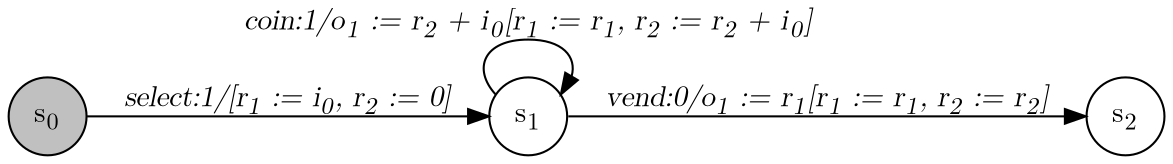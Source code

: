 /* Generated by the Isabelle to SAL translator */
/* Version 1.9 released 6 December 2021 */
digraph Drinks_Machine{
    graph [rankdir="LR", fontname="Latin Modern Math"];
    node [color="black", fillcolor="white", shape="circle", style="filled", fontname="Latin Modern Math"];
    edge [fontname="Latin Modern Math"];

    s0[fillcolor="gray", label=<s<sub>0</sub>>];
    s1[label=<s<sub>1</sub>>];
    s2[label=<s<sub>2</sub>>];

    s0->s1[label=<<i>select:1/&#91;r<sub>1</sub> := i<sub>0</sub>, r<sub>2</sub> := 0&#93;</i>>];
    s1->s1[label=<<i>coin:1/o<sub>1</sub> := r<sub>2</sub> + i<sub>0</sub>&#91;r<sub>1</sub> := r<sub>1</sub>, r<sub>2</sub> := r<sub>2</sub> + i<sub>0</sub>&#93;</i>>];
    s1->s2[label=<<i>vend:0/o<sub>1</sub> := r<sub>1</sub>&#91;r<sub>1</sub> := r<sub>1</sub>, r<sub>2</sub> := r<sub>2</sub>&#93;</i>>];
}
